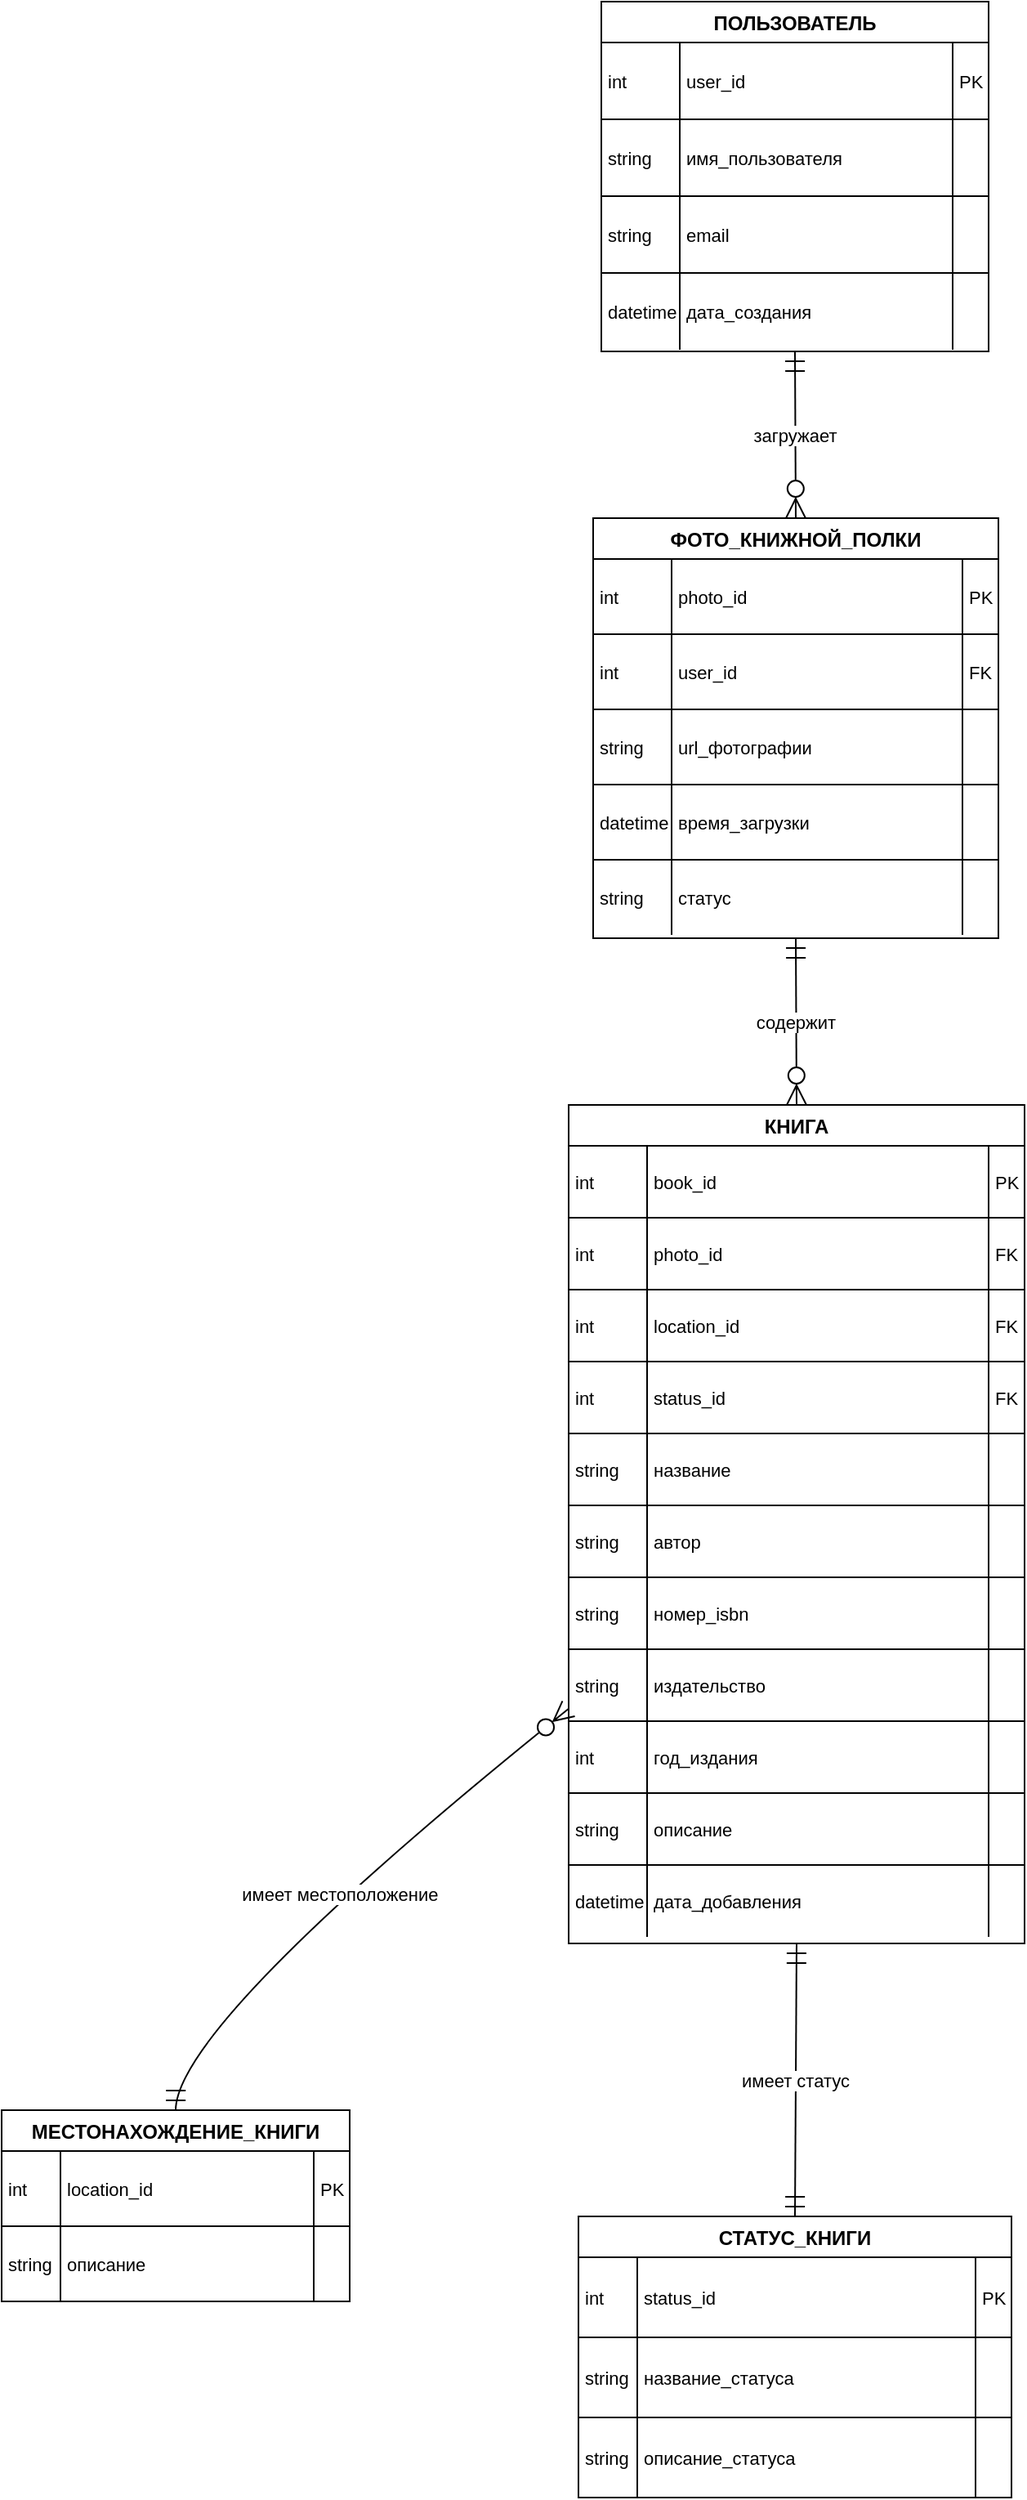 <mxfile version="28.2.5">
  <diagram name="Страница — 1" id="7OqYVxwZs7NzSu7urRc7">
    <mxGraphModel dx="1042" dy="677" grid="1" gridSize="10" guides="1" tooltips="1" connect="1" arrows="1" fold="1" page="1" pageScale="1" pageWidth="827" pageHeight="1169" math="0" shadow="0">
      <root>
        <mxCell id="0" />
        <mxCell id="1" parent="0" />
        <mxCell id="eza31UwftHSti-V7xlUh-1" value="ПОЛЬЗОВАТЕЛЬ" style="shape=table;startSize=25;container=1;collapsible=0;childLayout=tableLayout;fixedRows=1;rowLines=1;fontStyle=1;align=center;resizeLast=1;" parent="1" vertex="1">
          <mxGeometry x="387" y="20" width="237" height="214" as="geometry" />
        </mxCell>
        <mxCell id="eza31UwftHSti-V7xlUh-2" style="shape=tableRow;horizontal=0;startSize=0;swimlaneHead=0;swimlaneBody=0;fillColor=none;collapsible=0;dropTarget=0;points=[[0,0.5],[1,0.5]];portConstraint=eastwest;top=0;left=0;right=0;bottom=0;" parent="eza31UwftHSti-V7xlUh-1" vertex="1">
          <mxGeometry y="25" width="237" height="47" as="geometry" />
        </mxCell>
        <mxCell id="eza31UwftHSti-V7xlUh-3" value="int" style="shape=partialRectangle;connectable=0;fillColor=none;top=0;left=0;bottom=0;right=0;align=left;spacingLeft=2;overflow=hidden;fontSize=11;" parent="eza31UwftHSti-V7xlUh-2" vertex="1">
          <mxGeometry width="48" height="47" as="geometry">
            <mxRectangle width="48" height="47" as="alternateBounds" />
          </mxGeometry>
        </mxCell>
        <mxCell id="eza31UwftHSti-V7xlUh-4" value="user_id" style="shape=partialRectangle;connectable=0;fillColor=none;top=0;left=0;bottom=0;right=0;align=left;spacingLeft=2;overflow=hidden;fontSize=11;" parent="eza31UwftHSti-V7xlUh-2" vertex="1">
          <mxGeometry x="48" width="167" height="47" as="geometry">
            <mxRectangle width="167" height="47" as="alternateBounds" />
          </mxGeometry>
        </mxCell>
        <mxCell id="eza31UwftHSti-V7xlUh-5" value="PK" style="shape=partialRectangle;connectable=0;fillColor=none;top=0;left=0;bottom=0;right=0;align=left;spacingLeft=2;overflow=hidden;fontSize=11;" parent="eza31UwftHSti-V7xlUh-2" vertex="1">
          <mxGeometry x="215" width="22" height="47" as="geometry">
            <mxRectangle width="22" height="47" as="alternateBounds" />
          </mxGeometry>
        </mxCell>
        <mxCell id="eza31UwftHSti-V7xlUh-6" style="shape=tableRow;horizontal=0;startSize=0;swimlaneHead=0;swimlaneBody=0;fillColor=none;collapsible=0;dropTarget=0;points=[[0,0.5],[1,0.5]];portConstraint=eastwest;top=0;left=0;right=0;bottom=0;" parent="eza31UwftHSti-V7xlUh-1" vertex="1">
          <mxGeometry y="72" width="237" height="47" as="geometry" />
        </mxCell>
        <mxCell id="eza31UwftHSti-V7xlUh-7" value="string" style="shape=partialRectangle;connectable=0;fillColor=none;top=0;left=0;bottom=0;right=0;align=left;spacingLeft=2;overflow=hidden;fontSize=11;" parent="eza31UwftHSti-V7xlUh-6" vertex="1">
          <mxGeometry width="48" height="47" as="geometry">
            <mxRectangle width="48" height="47" as="alternateBounds" />
          </mxGeometry>
        </mxCell>
        <mxCell id="eza31UwftHSti-V7xlUh-8" value="имя_пользователя" style="shape=partialRectangle;connectable=0;fillColor=none;top=0;left=0;bottom=0;right=0;align=left;spacingLeft=2;overflow=hidden;fontSize=11;" parent="eza31UwftHSti-V7xlUh-6" vertex="1">
          <mxGeometry x="48" width="167" height="47" as="geometry">
            <mxRectangle width="167" height="47" as="alternateBounds" />
          </mxGeometry>
        </mxCell>
        <mxCell id="eza31UwftHSti-V7xlUh-9" value="" style="shape=partialRectangle;connectable=0;fillColor=none;top=0;left=0;bottom=0;right=0;align=left;spacingLeft=2;overflow=hidden;fontSize=11;" parent="eza31UwftHSti-V7xlUh-6" vertex="1">
          <mxGeometry x="215" width="22" height="47" as="geometry">
            <mxRectangle width="22" height="47" as="alternateBounds" />
          </mxGeometry>
        </mxCell>
        <mxCell id="eza31UwftHSti-V7xlUh-10" style="shape=tableRow;horizontal=0;startSize=0;swimlaneHead=0;swimlaneBody=0;fillColor=none;collapsible=0;dropTarget=0;points=[[0,0.5],[1,0.5]];portConstraint=eastwest;top=0;left=0;right=0;bottom=0;" parent="eza31UwftHSti-V7xlUh-1" vertex="1">
          <mxGeometry y="119" width="237" height="47" as="geometry" />
        </mxCell>
        <mxCell id="eza31UwftHSti-V7xlUh-11" value="string" style="shape=partialRectangle;connectable=0;fillColor=none;top=0;left=0;bottom=0;right=0;align=left;spacingLeft=2;overflow=hidden;fontSize=11;" parent="eza31UwftHSti-V7xlUh-10" vertex="1">
          <mxGeometry width="48" height="47" as="geometry">
            <mxRectangle width="48" height="47" as="alternateBounds" />
          </mxGeometry>
        </mxCell>
        <mxCell id="eza31UwftHSti-V7xlUh-12" value="email" style="shape=partialRectangle;connectable=0;fillColor=none;top=0;left=0;bottom=0;right=0;align=left;spacingLeft=2;overflow=hidden;fontSize=11;" parent="eza31UwftHSti-V7xlUh-10" vertex="1">
          <mxGeometry x="48" width="167" height="47" as="geometry">
            <mxRectangle width="167" height="47" as="alternateBounds" />
          </mxGeometry>
        </mxCell>
        <mxCell id="eza31UwftHSti-V7xlUh-13" value="" style="shape=partialRectangle;connectable=0;fillColor=none;top=0;left=0;bottom=0;right=0;align=left;spacingLeft=2;overflow=hidden;fontSize=11;" parent="eza31UwftHSti-V7xlUh-10" vertex="1">
          <mxGeometry x="215" width="22" height="47" as="geometry">
            <mxRectangle width="22" height="47" as="alternateBounds" />
          </mxGeometry>
        </mxCell>
        <mxCell id="eza31UwftHSti-V7xlUh-14" style="shape=tableRow;horizontal=0;startSize=0;swimlaneHead=0;swimlaneBody=0;fillColor=none;collapsible=0;dropTarget=0;points=[[0,0.5],[1,0.5]];portConstraint=eastwest;top=0;left=0;right=0;bottom=0;" parent="eza31UwftHSti-V7xlUh-1" vertex="1">
          <mxGeometry y="166" width="237" height="47" as="geometry" />
        </mxCell>
        <mxCell id="eza31UwftHSti-V7xlUh-15" value="datetime" style="shape=partialRectangle;connectable=0;fillColor=none;top=0;left=0;bottom=0;right=0;align=left;spacingLeft=2;overflow=hidden;fontSize=11;" parent="eza31UwftHSti-V7xlUh-14" vertex="1">
          <mxGeometry width="48" height="47" as="geometry">
            <mxRectangle width="48" height="47" as="alternateBounds" />
          </mxGeometry>
        </mxCell>
        <mxCell id="eza31UwftHSti-V7xlUh-16" value="дата_создания" style="shape=partialRectangle;connectable=0;fillColor=none;top=0;left=0;bottom=0;right=0;align=left;spacingLeft=2;overflow=hidden;fontSize=11;" parent="eza31UwftHSti-V7xlUh-14" vertex="1">
          <mxGeometry x="48" width="167" height="47" as="geometry">
            <mxRectangle width="167" height="47" as="alternateBounds" />
          </mxGeometry>
        </mxCell>
        <mxCell id="eza31UwftHSti-V7xlUh-17" value="" style="shape=partialRectangle;connectable=0;fillColor=none;top=0;left=0;bottom=0;right=0;align=left;spacingLeft=2;overflow=hidden;fontSize=11;" parent="eza31UwftHSti-V7xlUh-14" vertex="1">
          <mxGeometry x="215" width="22" height="47" as="geometry">
            <mxRectangle width="22" height="47" as="alternateBounds" />
          </mxGeometry>
        </mxCell>
        <mxCell id="eza31UwftHSti-V7xlUh-18" value="ФОТО_КНИЖНОЙ_ПОЛКИ" style="shape=table;startSize=25;container=1;collapsible=0;childLayout=tableLayout;fixedRows=1;rowLines=1;fontStyle=1;align=center;resizeLast=1;" parent="1" vertex="1">
          <mxGeometry x="382" y="336" width="248" height="257" as="geometry" />
        </mxCell>
        <mxCell id="eza31UwftHSti-V7xlUh-19" style="shape=tableRow;horizontal=0;startSize=0;swimlaneHead=0;swimlaneBody=0;fillColor=none;collapsible=0;dropTarget=0;points=[[0,0.5],[1,0.5]];portConstraint=eastwest;top=0;left=0;right=0;bottom=0;" parent="eza31UwftHSti-V7xlUh-18" vertex="1">
          <mxGeometry y="25" width="248" height="46" as="geometry" />
        </mxCell>
        <mxCell id="eza31UwftHSti-V7xlUh-20" value="int" style="shape=partialRectangle;connectable=0;fillColor=none;top=0;left=0;bottom=0;right=0;align=left;spacingLeft=2;overflow=hidden;fontSize=11;" parent="eza31UwftHSti-V7xlUh-19" vertex="1">
          <mxGeometry width="48" height="46" as="geometry">
            <mxRectangle width="48" height="46" as="alternateBounds" />
          </mxGeometry>
        </mxCell>
        <mxCell id="eza31UwftHSti-V7xlUh-21" value="photo_id" style="shape=partialRectangle;connectable=0;fillColor=none;top=0;left=0;bottom=0;right=0;align=left;spacingLeft=2;overflow=hidden;fontSize=11;" parent="eza31UwftHSti-V7xlUh-19" vertex="1">
          <mxGeometry x="48" width="178" height="46" as="geometry">
            <mxRectangle width="178" height="46" as="alternateBounds" />
          </mxGeometry>
        </mxCell>
        <mxCell id="eza31UwftHSti-V7xlUh-22" value="PK" style="shape=partialRectangle;connectable=0;fillColor=none;top=0;left=0;bottom=0;right=0;align=left;spacingLeft=2;overflow=hidden;fontSize=11;" parent="eza31UwftHSti-V7xlUh-19" vertex="1">
          <mxGeometry x="226" width="22" height="46" as="geometry">
            <mxRectangle width="22" height="46" as="alternateBounds" />
          </mxGeometry>
        </mxCell>
        <mxCell id="eza31UwftHSti-V7xlUh-23" style="shape=tableRow;horizontal=0;startSize=0;swimlaneHead=0;swimlaneBody=0;fillColor=none;collapsible=0;dropTarget=0;points=[[0,0.5],[1,0.5]];portConstraint=eastwest;top=0;left=0;right=0;bottom=0;" parent="eza31UwftHSti-V7xlUh-18" vertex="1">
          <mxGeometry y="71" width="248" height="46" as="geometry" />
        </mxCell>
        <mxCell id="eza31UwftHSti-V7xlUh-24" value="int" style="shape=partialRectangle;connectable=0;fillColor=none;top=0;left=0;bottom=0;right=0;align=left;spacingLeft=2;overflow=hidden;fontSize=11;" parent="eza31UwftHSti-V7xlUh-23" vertex="1">
          <mxGeometry width="48" height="46" as="geometry">
            <mxRectangle width="48" height="46" as="alternateBounds" />
          </mxGeometry>
        </mxCell>
        <mxCell id="eza31UwftHSti-V7xlUh-25" value="user_id" style="shape=partialRectangle;connectable=0;fillColor=none;top=0;left=0;bottom=0;right=0;align=left;spacingLeft=2;overflow=hidden;fontSize=11;" parent="eza31UwftHSti-V7xlUh-23" vertex="1">
          <mxGeometry x="48" width="178" height="46" as="geometry">
            <mxRectangle width="178" height="46" as="alternateBounds" />
          </mxGeometry>
        </mxCell>
        <mxCell id="eza31UwftHSti-V7xlUh-26" value="FK" style="shape=partialRectangle;connectable=0;fillColor=none;top=0;left=0;bottom=0;right=0;align=left;spacingLeft=2;overflow=hidden;fontSize=11;" parent="eza31UwftHSti-V7xlUh-23" vertex="1">
          <mxGeometry x="226" width="22" height="46" as="geometry">
            <mxRectangle width="22" height="46" as="alternateBounds" />
          </mxGeometry>
        </mxCell>
        <mxCell id="eza31UwftHSti-V7xlUh-27" style="shape=tableRow;horizontal=0;startSize=0;swimlaneHead=0;swimlaneBody=0;fillColor=none;collapsible=0;dropTarget=0;points=[[0,0.5],[1,0.5]];portConstraint=eastwest;top=0;left=0;right=0;bottom=0;" parent="eza31UwftHSti-V7xlUh-18" vertex="1">
          <mxGeometry y="117" width="248" height="46" as="geometry" />
        </mxCell>
        <mxCell id="eza31UwftHSti-V7xlUh-28" value="string" style="shape=partialRectangle;connectable=0;fillColor=none;top=0;left=0;bottom=0;right=0;align=left;spacingLeft=2;overflow=hidden;fontSize=11;" parent="eza31UwftHSti-V7xlUh-27" vertex="1">
          <mxGeometry width="48" height="46" as="geometry">
            <mxRectangle width="48" height="46" as="alternateBounds" />
          </mxGeometry>
        </mxCell>
        <mxCell id="eza31UwftHSti-V7xlUh-29" value="url_фотографии" style="shape=partialRectangle;connectable=0;fillColor=none;top=0;left=0;bottom=0;right=0;align=left;spacingLeft=2;overflow=hidden;fontSize=11;" parent="eza31UwftHSti-V7xlUh-27" vertex="1">
          <mxGeometry x="48" width="178" height="46" as="geometry">
            <mxRectangle width="178" height="46" as="alternateBounds" />
          </mxGeometry>
        </mxCell>
        <mxCell id="eza31UwftHSti-V7xlUh-30" value="" style="shape=partialRectangle;connectable=0;fillColor=none;top=0;left=0;bottom=0;right=0;align=left;spacingLeft=2;overflow=hidden;fontSize=11;" parent="eza31UwftHSti-V7xlUh-27" vertex="1">
          <mxGeometry x="226" width="22" height="46" as="geometry">
            <mxRectangle width="22" height="46" as="alternateBounds" />
          </mxGeometry>
        </mxCell>
        <mxCell id="eza31UwftHSti-V7xlUh-31" style="shape=tableRow;horizontal=0;startSize=0;swimlaneHead=0;swimlaneBody=0;fillColor=none;collapsible=0;dropTarget=0;points=[[0,0.5],[1,0.5]];portConstraint=eastwest;top=0;left=0;right=0;bottom=0;" parent="eza31UwftHSti-V7xlUh-18" vertex="1">
          <mxGeometry y="163" width="248" height="46" as="geometry" />
        </mxCell>
        <mxCell id="eza31UwftHSti-V7xlUh-32" value="datetime" style="shape=partialRectangle;connectable=0;fillColor=none;top=0;left=0;bottom=0;right=0;align=left;spacingLeft=2;overflow=hidden;fontSize=11;" parent="eza31UwftHSti-V7xlUh-31" vertex="1">
          <mxGeometry width="48" height="46" as="geometry">
            <mxRectangle width="48" height="46" as="alternateBounds" />
          </mxGeometry>
        </mxCell>
        <mxCell id="eza31UwftHSti-V7xlUh-33" value="время_загрузки" style="shape=partialRectangle;connectable=0;fillColor=none;top=0;left=0;bottom=0;right=0;align=left;spacingLeft=2;overflow=hidden;fontSize=11;" parent="eza31UwftHSti-V7xlUh-31" vertex="1">
          <mxGeometry x="48" width="178" height="46" as="geometry">
            <mxRectangle width="178" height="46" as="alternateBounds" />
          </mxGeometry>
        </mxCell>
        <mxCell id="eza31UwftHSti-V7xlUh-34" value="" style="shape=partialRectangle;connectable=0;fillColor=none;top=0;left=0;bottom=0;right=0;align=left;spacingLeft=2;overflow=hidden;fontSize=11;" parent="eza31UwftHSti-V7xlUh-31" vertex="1">
          <mxGeometry x="226" width="22" height="46" as="geometry">
            <mxRectangle width="22" height="46" as="alternateBounds" />
          </mxGeometry>
        </mxCell>
        <mxCell id="eza31UwftHSti-V7xlUh-35" style="shape=tableRow;horizontal=0;startSize=0;swimlaneHead=0;swimlaneBody=0;fillColor=none;collapsible=0;dropTarget=0;points=[[0,0.5],[1,0.5]];portConstraint=eastwest;top=0;left=0;right=0;bottom=0;" parent="eza31UwftHSti-V7xlUh-18" vertex="1">
          <mxGeometry y="209" width="248" height="46" as="geometry" />
        </mxCell>
        <mxCell id="eza31UwftHSti-V7xlUh-36" value="string" style="shape=partialRectangle;connectable=0;fillColor=none;top=0;left=0;bottom=0;right=0;align=left;spacingLeft=2;overflow=hidden;fontSize=11;" parent="eza31UwftHSti-V7xlUh-35" vertex="1">
          <mxGeometry width="48" height="46" as="geometry">
            <mxRectangle width="48" height="46" as="alternateBounds" />
          </mxGeometry>
        </mxCell>
        <mxCell id="eza31UwftHSti-V7xlUh-37" value="статус" style="shape=partialRectangle;connectable=0;fillColor=none;top=0;left=0;bottom=0;right=0;align=left;spacingLeft=2;overflow=hidden;fontSize=11;" parent="eza31UwftHSti-V7xlUh-35" vertex="1">
          <mxGeometry x="48" width="178" height="46" as="geometry">
            <mxRectangle width="178" height="46" as="alternateBounds" />
          </mxGeometry>
        </mxCell>
        <mxCell id="eza31UwftHSti-V7xlUh-38" value="" style="shape=partialRectangle;connectable=0;fillColor=none;top=0;left=0;bottom=0;right=0;align=left;spacingLeft=2;overflow=hidden;fontSize=11;" parent="eza31UwftHSti-V7xlUh-35" vertex="1">
          <mxGeometry x="226" width="22" height="46" as="geometry">
            <mxRectangle width="22" height="46" as="alternateBounds" />
          </mxGeometry>
        </mxCell>
        <mxCell id="eza31UwftHSti-V7xlUh-39" value="КНИГА" style="shape=table;startSize=25;container=1;collapsible=0;childLayout=tableLayout;fixedRows=1;rowLines=1;fontStyle=1;align=center;resizeLast=1;" parent="1" vertex="1">
          <mxGeometry x="367" y="695" width="279" height="513" as="geometry" />
        </mxCell>
        <mxCell id="eza31UwftHSti-V7xlUh-40" style="shape=tableRow;horizontal=0;startSize=0;swimlaneHead=0;swimlaneBody=0;fillColor=none;collapsible=0;dropTarget=0;points=[[0,0.5],[1,0.5]];portConstraint=eastwest;top=0;left=0;right=0;bottom=0;" parent="eza31UwftHSti-V7xlUh-39" vertex="1">
          <mxGeometry y="25" width="279" height="44" as="geometry" />
        </mxCell>
        <mxCell id="eza31UwftHSti-V7xlUh-41" value="int" style="shape=partialRectangle;connectable=0;fillColor=none;top=0;left=0;bottom=0;right=0;align=left;spacingLeft=2;overflow=hidden;fontSize=11;" parent="eza31UwftHSti-V7xlUh-40" vertex="1">
          <mxGeometry width="48" height="44" as="geometry">
            <mxRectangle width="48" height="44" as="alternateBounds" />
          </mxGeometry>
        </mxCell>
        <mxCell id="eza31UwftHSti-V7xlUh-42" value="book_id" style="shape=partialRectangle;connectable=0;fillColor=none;top=0;left=0;bottom=0;right=0;align=left;spacingLeft=2;overflow=hidden;fontSize=11;" parent="eza31UwftHSti-V7xlUh-40" vertex="1">
          <mxGeometry x="48" width="209" height="44" as="geometry">
            <mxRectangle width="209" height="44" as="alternateBounds" />
          </mxGeometry>
        </mxCell>
        <mxCell id="eza31UwftHSti-V7xlUh-43" value="PK" style="shape=partialRectangle;connectable=0;fillColor=none;top=0;left=0;bottom=0;right=0;align=left;spacingLeft=2;overflow=hidden;fontSize=11;" parent="eza31UwftHSti-V7xlUh-40" vertex="1">
          <mxGeometry x="257" width="22" height="44" as="geometry">
            <mxRectangle width="22" height="44" as="alternateBounds" />
          </mxGeometry>
        </mxCell>
        <mxCell id="eza31UwftHSti-V7xlUh-44" style="shape=tableRow;horizontal=0;startSize=0;swimlaneHead=0;swimlaneBody=0;fillColor=none;collapsible=0;dropTarget=0;points=[[0,0.5],[1,0.5]];portConstraint=eastwest;top=0;left=0;right=0;bottom=0;" parent="eza31UwftHSti-V7xlUh-39" vertex="1">
          <mxGeometry y="69" width="279" height="44" as="geometry" />
        </mxCell>
        <mxCell id="eza31UwftHSti-V7xlUh-45" value="int" style="shape=partialRectangle;connectable=0;fillColor=none;top=0;left=0;bottom=0;right=0;align=left;spacingLeft=2;overflow=hidden;fontSize=11;" parent="eza31UwftHSti-V7xlUh-44" vertex="1">
          <mxGeometry width="48" height="44" as="geometry">
            <mxRectangle width="48" height="44" as="alternateBounds" />
          </mxGeometry>
        </mxCell>
        <mxCell id="eza31UwftHSti-V7xlUh-46" value="photo_id" style="shape=partialRectangle;connectable=0;fillColor=none;top=0;left=0;bottom=0;right=0;align=left;spacingLeft=2;overflow=hidden;fontSize=11;" parent="eza31UwftHSti-V7xlUh-44" vertex="1">
          <mxGeometry x="48" width="209" height="44" as="geometry">
            <mxRectangle width="209" height="44" as="alternateBounds" />
          </mxGeometry>
        </mxCell>
        <mxCell id="eza31UwftHSti-V7xlUh-47" value="FK" style="shape=partialRectangle;connectable=0;fillColor=none;top=0;left=0;bottom=0;right=0;align=left;spacingLeft=2;overflow=hidden;fontSize=11;" parent="eza31UwftHSti-V7xlUh-44" vertex="1">
          <mxGeometry x="257" width="22" height="44" as="geometry">
            <mxRectangle width="22" height="44" as="alternateBounds" />
          </mxGeometry>
        </mxCell>
        <mxCell id="eza31UwftHSti-V7xlUh-48" style="shape=tableRow;horizontal=0;startSize=0;swimlaneHead=0;swimlaneBody=0;fillColor=none;collapsible=0;dropTarget=0;points=[[0,0.5],[1,0.5]];portConstraint=eastwest;top=0;left=0;right=0;bottom=0;" parent="eza31UwftHSti-V7xlUh-39" vertex="1">
          <mxGeometry y="113" width="279" height="44" as="geometry" />
        </mxCell>
        <mxCell id="eza31UwftHSti-V7xlUh-49" value="int" style="shape=partialRectangle;connectable=0;fillColor=none;top=0;left=0;bottom=0;right=0;align=left;spacingLeft=2;overflow=hidden;fontSize=11;" parent="eza31UwftHSti-V7xlUh-48" vertex="1">
          <mxGeometry width="48" height="44" as="geometry">
            <mxRectangle width="48" height="44" as="alternateBounds" />
          </mxGeometry>
        </mxCell>
        <mxCell id="eza31UwftHSti-V7xlUh-50" value="location_id" style="shape=partialRectangle;connectable=0;fillColor=none;top=0;left=0;bottom=0;right=0;align=left;spacingLeft=2;overflow=hidden;fontSize=11;" parent="eza31UwftHSti-V7xlUh-48" vertex="1">
          <mxGeometry x="48" width="209" height="44" as="geometry">
            <mxRectangle width="209" height="44" as="alternateBounds" />
          </mxGeometry>
        </mxCell>
        <mxCell id="eza31UwftHSti-V7xlUh-51" value="FK" style="shape=partialRectangle;connectable=0;fillColor=none;top=0;left=0;bottom=0;right=0;align=left;spacingLeft=2;overflow=hidden;fontSize=11;" parent="eza31UwftHSti-V7xlUh-48" vertex="1">
          <mxGeometry x="257" width="22" height="44" as="geometry">
            <mxRectangle width="22" height="44" as="alternateBounds" />
          </mxGeometry>
        </mxCell>
        <mxCell id="eza31UwftHSti-V7xlUh-52" style="shape=tableRow;horizontal=0;startSize=0;swimlaneHead=0;swimlaneBody=0;fillColor=none;collapsible=0;dropTarget=0;points=[[0,0.5],[1,0.5]];portConstraint=eastwest;top=0;left=0;right=0;bottom=0;" parent="eza31UwftHSti-V7xlUh-39" vertex="1">
          <mxGeometry y="157" width="279" height="44" as="geometry" />
        </mxCell>
        <mxCell id="eza31UwftHSti-V7xlUh-53" value="int" style="shape=partialRectangle;connectable=0;fillColor=none;top=0;left=0;bottom=0;right=0;align=left;spacingLeft=2;overflow=hidden;fontSize=11;" parent="eza31UwftHSti-V7xlUh-52" vertex="1">
          <mxGeometry width="48" height="44" as="geometry">
            <mxRectangle width="48" height="44" as="alternateBounds" />
          </mxGeometry>
        </mxCell>
        <mxCell id="eza31UwftHSti-V7xlUh-54" value="status_id" style="shape=partialRectangle;connectable=0;fillColor=none;top=0;left=0;bottom=0;right=0;align=left;spacingLeft=2;overflow=hidden;fontSize=11;" parent="eza31UwftHSti-V7xlUh-52" vertex="1">
          <mxGeometry x="48" width="209" height="44" as="geometry">
            <mxRectangle width="209" height="44" as="alternateBounds" />
          </mxGeometry>
        </mxCell>
        <mxCell id="eza31UwftHSti-V7xlUh-55" value="FK" style="shape=partialRectangle;connectable=0;fillColor=none;top=0;left=0;bottom=0;right=0;align=left;spacingLeft=2;overflow=hidden;fontSize=11;" parent="eza31UwftHSti-V7xlUh-52" vertex="1">
          <mxGeometry x="257" width="22" height="44" as="geometry">
            <mxRectangle width="22" height="44" as="alternateBounds" />
          </mxGeometry>
        </mxCell>
        <mxCell id="eza31UwftHSti-V7xlUh-56" style="shape=tableRow;horizontal=0;startSize=0;swimlaneHead=0;swimlaneBody=0;fillColor=none;collapsible=0;dropTarget=0;points=[[0,0.5],[1,0.5]];portConstraint=eastwest;top=0;left=0;right=0;bottom=0;" parent="eza31UwftHSti-V7xlUh-39" vertex="1">
          <mxGeometry y="201" width="279" height="44" as="geometry" />
        </mxCell>
        <mxCell id="eza31UwftHSti-V7xlUh-57" value="string" style="shape=partialRectangle;connectable=0;fillColor=none;top=0;left=0;bottom=0;right=0;align=left;spacingLeft=2;overflow=hidden;fontSize=11;" parent="eza31UwftHSti-V7xlUh-56" vertex="1">
          <mxGeometry width="48" height="44" as="geometry">
            <mxRectangle width="48" height="44" as="alternateBounds" />
          </mxGeometry>
        </mxCell>
        <mxCell id="eza31UwftHSti-V7xlUh-58" value="название" style="shape=partialRectangle;connectable=0;fillColor=none;top=0;left=0;bottom=0;right=0;align=left;spacingLeft=2;overflow=hidden;fontSize=11;" parent="eza31UwftHSti-V7xlUh-56" vertex="1">
          <mxGeometry x="48" width="209" height="44" as="geometry">
            <mxRectangle width="209" height="44" as="alternateBounds" />
          </mxGeometry>
        </mxCell>
        <mxCell id="eza31UwftHSti-V7xlUh-59" value="" style="shape=partialRectangle;connectable=0;fillColor=none;top=0;left=0;bottom=0;right=0;align=left;spacingLeft=2;overflow=hidden;fontSize=11;" parent="eza31UwftHSti-V7xlUh-56" vertex="1">
          <mxGeometry x="257" width="22" height="44" as="geometry">
            <mxRectangle width="22" height="44" as="alternateBounds" />
          </mxGeometry>
        </mxCell>
        <mxCell id="eza31UwftHSti-V7xlUh-60" style="shape=tableRow;horizontal=0;startSize=0;swimlaneHead=0;swimlaneBody=0;fillColor=none;collapsible=0;dropTarget=0;points=[[0,0.5],[1,0.5]];portConstraint=eastwest;top=0;left=0;right=0;bottom=0;" parent="eza31UwftHSti-V7xlUh-39" vertex="1">
          <mxGeometry y="245" width="279" height="44" as="geometry" />
        </mxCell>
        <mxCell id="eza31UwftHSti-V7xlUh-61" value="string" style="shape=partialRectangle;connectable=0;fillColor=none;top=0;left=0;bottom=0;right=0;align=left;spacingLeft=2;overflow=hidden;fontSize=11;" parent="eza31UwftHSti-V7xlUh-60" vertex="1">
          <mxGeometry width="48" height="44" as="geometry">
            <mxRectangle width="48" height="44" as="alternateBounds" />
          </mxGeometry>
        </mxCell>
        <mxCell id="eza31UwftHSti-V7xlUh-62" value="автор" style="shape=partialRectangle;connectable=0;fillColor=none;top=0;left=0;bottom=0;right=0;align=left;spacingLeft=2;overflow=hidden;fontSize=11;" parent="eza31UwftHSti-V7xlUh-60" vertex="1">
          <mxGeometry x="48" width="209" height="44" as="geometry">
            <mxRectangle width="209" height="44" as="alternateBounds" />
          </mxGeometry>
        </mxCell>
        <mxCell id="eza31UwftHSti-V7xlUh-63" value="" style="shape=partialRectangle;connectable=0;fillColor=none;top=0;left=0;bottom=0;right=0;align=left;spacingLeft=2;overflow=hidden;fontSize=11;" parent="eza31UwftHSti-V7xlUh-60" vertex="1">
          <mxGeometry x="257" width="22" height="44" as="geometry">
            <mxRectangle width="22" height="44" as="alternateBounds" />
          </mxGeometry>
        </mxCell>
        <mxCell id="eza31UwftHSti-V7xlUh-64" style="shape=tableRow;horizontal=0;startSize=0;swimlaneHead=0;swimlaneBody=0;fillColor=none;collapsible=0;dropTarget=0;points=[[0,0.5],[1,0.5]];portConstraint=eastwest;top=0;left=0;right=0;bottom=0;" parent="eza31UwftHSti-V7xlUh-39" vertex="1">
          <mxGeometry y="289" width="279" height="44" as="geometry" />
        </mxCell>
        <mxCell id="eza31UwftHSti-V7xlUh-65" value="string" style="shape=partialRectangle;connectable=0;fillColor=none;top=0;left=0;bottom=0;right=0;align=left;spacingLeft=2;overflow=hidden;fontSize=11;" parent="eza31UwftHSti-V7xlUh-64" vertex="1">
          <mxGeometry width="48" height="44" as="geometry">
            <mxRectangle width="48" height="44" as="alternateBounds" />
          </mxGeometry>
        </mxCell>
        <mxCell id="eza31UwftHSti-V7xlUh-66" value="номер_isbn" style="shape=partialRectangle;connectable=0;fillColor=none;top=0;left=0;bottom=0;right=0;align=left;spacingLeft=2;overflow=hidden;fontSize=11;" parent="eza31UwftHSti-V7xlUh-64" vertex="1">
          <mxGeometry x="48" width="209" height="44" as="geometry">
            <mxRectangle width="209" height="44" as="alternateBounds" />
          </mxGeometry>
        </mxCell>
        <mxCell id="eza31UwftHSti-V7xlUh-67" value="" style="shape=partialRectangle;connectable=0;fillColor=none;top=0;left=0;bottom=0;right=0;align=left;spacingLeft=2;overflow=hidden;fontSize=11;" parent="eza31UwftHSti-V7xlUh-64" vertex="1">
          <mxGeometry x="257" width="22" height="44" as="geometry">
            <mxRectangle width="22" height="44" as="alternateBounds" />
          </mxGeometry>
        </mxCell>
        <mxCell id="eza31UwftHSti-V7xlUh-68" style="shape=tableRow;horizontal=0;startSize=0;swimlaneHead=0;swimlaneBody=0;fillColor=none;collapsible=0;dropTarget=0;points=[[0,0.5],[1,0.5]];portConstraint=eastwest;top=0;left=0;right=0;bottom=0;" parent="eza31UwftHSti-V7xlUh-39" vertex="1">
          <mxGeometry y="333" width="279" height="44" as="geometry" />
        </mxCell>
        <mxCell id="eza31UwftHSti-V7xlUh-69" value="string" style="shape=partialRectangle;connectable=0;fillColor=none;top=0;left=0;bottom=0;right=0;align=left;spacingLeft=2;overflow=hidden;fontSize=11;" parent="eza31UwftHSti-V7xlUh-68" vertex="1">
          <mxGeometry width="48" height="44" as="geometry">
            <mxRectangle width="48" height="44" as="alternateBounds" />
          </mxGeometry>
        </mxCell>
        <mxCell id="eza31UwftHSti-V7xlUh-70" value="издательство" style="shape=partialRectangle;connectable=0;fillColor=none;top=0;left=0;bottom=0;right=0;align=left;spacingLeft=2;overflow=hidden;fontSize=11;" parent="eza31UwftHSti-V7xlUh-68" vertex="1">
          <mxGeometry x="48" width="209" height="44" as="geometry">
            <mxRectangle width="209" height="44" as="alternateBounds" />
          </mxGeometry>
        </mxCell>
        <mxCell id="eza31UwftHSti-V7xlUh-71" value="" style="shape=partialRectangle;connectable=0;fillColor=none;top=0;left=0;bottom=0;right=0;align=left;spacingLeft=2;overflow=hidden;fontSize=11;" parent="eza31UwftHSti-V7xlUh-68" vertex="1">
          <mxGeometry x="257" width="22" height="44" as="geometry">
            <mxRectangle width="22" height="44" as="alternateBounds" />
          </mxGeometry>
        </mxCell>
        <mxCell id="eza31UwftHSti-V7xlUh-72" style="shape=tableRow;horizontal=0;startSize=0;swimlaneHead=0;swimlaneBody=0;fillColor=none;collapsible=0;dropTarget=0;points=[[0,0.5],[1,0.5]];portConstraint=eastwest;top=0;left=0;right=0;bottom=0;" parent="eza31UwftHSti-V7xlUh-39" vertex="1">
          <mxGeometry y="377" width="279" height="44" as="geometry" />
        </mxCell>
        <mxCell id="eza31UwftHSti-V7xlUh-73" value="int" style="shape=partialRectangle;connectable=0;fillColor=none;top=0;left=0;bottom=0;right=0;align=left;spacingLeft=2;overflow=hidden;fontSize=11;" parent="eza31UwftHSti-V7xlUh-72" vertex="1">
          <mxGeometry width="48" height="44" as="geometry">
            <mxRectangle width="48" height="44" as="alternateBounds" />
          </mxGeometry>
        </mxCell>
        <mxCell id="eza31UwftHSti-V7xlUh-74" value="год_издания" style="shape=partialRectangle;connectable=0;fillColor=none;top=0;left=0;bottom=0;right=0;align=left;spacingLeft=2;overflow=hidden;fontSize=11;" parent="eza31UwftHSti-V7xlUh-72" vertex="1">
          <mxGeometry x="48" width="209" height="44" as="geometry">
            <mxRectangle width="209" height="44" as="alternateBounds" />
          </mxGeometry>
        </mxCell>
        <mxCell id="eza31UwftHSti-V7xlUh-75" value="" style="shape=partialRectangle;connectable=0;fillColor=none;top=0;left=0;bottom=0;right=0;align=left;spacingLeft=2;overflow=hidden;fontSize=11;" parent="eza31UwftHSti-V7xlUh-72" vertex="1">
          <mxGeometry x="257" width="22" height="44" as="geometry">
            <mxRectangle width="22" height="44" as="alternateBounds" />
          </mxGeometry>
        </mxCell>
        <mxCell id="eza31UwftHSti-V7xlUh-76" style="shape=tableRow;horizontal=0;startSize=0;swimlaneHead=0;swimlaneBody=0;fillColor=none;collapsible=0;dropTarget=0;points=[[0,0.5],[1,0.5]];portConstraint=eastwest;top=0;left=0;right=0;bottom=0;" parent="eza31UwftHSti-V7xlUh-39" vertex="1">
          <mxGeometry y="421" width="279" height="44" as="geometry" />
        </mxCell>
        <mxCell id="eza31UwftHSti-V7xlUh-77" value="string" style="shape=partialRectangle;connectable=0;fillColor=none;top=0;left=0;bottom=0;right=0;align=left;spacingLeft=2;overflow=hidden;fontSize=11;" parent="eza31UwftHSti-V7xlUh-76" vertex="1">
          <mxGeometry width="48" height="44" as="geometry">
            <mxRectangle width="48" height="44" as="alternateBounds" />
          </mxGeometry>
        </mxCell>
        <mxCell id="eza31UwftHSti-V7xlUh-78" value="описание" style="shape=partialRectangle;connectable=0;fillColor=none;top=0;left=0;bottom=0;right=0;align=left;spacingLeft=2;overflow=hidden;fontSize=11;" parent="eza31UwftHSti-V7xlUh-76" vertex="1">
          <mxGeometry x="48" width="209" height="44" as="geometry">
            <mxRectangle width="209" height="44" as="alternateBounds" />
          </mxGeometry>
        </mxCell>
        <mxCell id="eza31UwftHSti-V7xlUh-79" value="" style="shape=partialRectangle;connectable=0;fillColor=none;top=0;left=0;bottom=0;right=0;align=left;spacingLeft=2;overflow=hidden;fontSize=11;" parent="eza31UwftHSti-V7xlUh-76" vertex="1">
          <mxGeometry x="257" width="22" height="44" as="geometry">
            <mxRectangle width="22" height="44" as="alternateBounds" />
          </mxGeometry>
        </mxCell>
        <mxCell id="eza31UwftHSti-V7xlUh-80" style="shape=tableRow;horizontal=0;startSize=0;swimlaneHead=0;swimlaneBody=0;fillColor=none;collapsible=0;dropTarget=0;points=[[0,0.5],[1,0.5]];portConstraint=eastwest;top=0;left=0;right=0;bottom=0;" parent="eza31UwftHSti-V7xlUh-39" vertex="1">
          <mxGeometry y="465" width="279" height="44" as="geometry" />
        </mxCell>
        <mxCell id="eza31UwftHSti-V7xlUh-81" value="datetime" style="shape=partialRectangle;connectable=0;fillColor=none;top=0;left=0;bottom=0;right=0;align=left;spacingLeft=2;overflow=hidden;fontSize=11;" parent="eza31UwftHSti-V7xlUh-80" vertex="1">
          <mxGeometry width="48" height="44" as="geometry">
            <mxRectangle width="48" height="44" as="alternateBounds" />
          </mxGeometry>
        </mxCell>
        <mxCell id="eza31UwftHSti-V7xlUh-82" value="дата_добавления" style="shape=partialRectangle;connectable=0;fillColor=none;top=0;left=0;bottom=0;right=0;align=left;spacingLeft=2;overflow=hidden;fontSize=11;" parent="eza31UwftHSti-V7xlUh-80" vertex="1">
          <mxGeometry x="48" width="209" height="44" as="geometry">
            <mxRectangle width="209" height="44" as="alternateBounds" />
          </mxGeometry>
        </mxCell>
        <mxCell id="eza31UwftHSti-V7xlUh-83" value="" style="shape=partialRectangle;connectable=0;fillColor=none;top=0;left=0;bottom=0;right=0;align=left;spacingLeft=2;overflow=hidden;fontSize=11;" parent="eza31UwftHSti-V7xlUh-80" vertex="1">
          <mxGeometry x="257" width="22" height="44" as="geometry">
            <mxRectangle width="22" height="44" as="alternateBounds" />
          </mxGeometry>
        </mxCell>
        <mxCell id="eza31UwftHSti-V7xlUh-84" value="МЕСТОНАХОЖДЕНИЕ_КНИГИ" style="shape=table;startSize=25;container=1;collapsible=0;childLayout=tableLayout;fixedRows=1;rowLines=1;fontStyle=1;align=center;resizeLast=1;" parent="1" vertex="1">
          <mxGeometry x="20" y="1310" width="213" height="117" as="geometry" />
        </mxCell>
        <mxCell id="eza31UwftHSti-V7xlUh-85" style="shape=tableRow;horizontal=0;startSize=0;swimlaneHead=0;swimlaneBody=0;fillColor=none;collapsible=0;dropTarget=0;points=[[0,0.5],[1,0.5]];portConstraint=eastwest;top=0;left=0;right=0;bottom=0;" parent="eza31UwftHSti-V7xlUh-84" vertex="1">
          <mxGeometry y="25" width="213" height="46" as="geometry" />
        </mxCell>
        <mxCell id="eza31UwftHSti-V7xlUh-86" value="int" style="shape=partialRectangle;connectable=0;fillColor=none;top=0;left=0;bottom=0;right=0;align=left;spacingLeft=2;overflow=hidden;fontSize=11;" parent="eza31UwftHSti-V7xlUh-85" vertex="1">
          <mxGeometry width="36" height="46" as="geometry">
            <mxRectangle width="36" height="46" as="alternateBounds" />
          </mxGeometry>
        </mxCell>
        <mxCell id="eza31UwftHSti-V7xlUh-87" value="location_id" style="shape=partialRectangle;connectable=0;fillColor=none;top=0;left=0;bottom=0;right=0;align=left;spacingLeft=2;overflow=hidden;fontSize=11;" parent="eza31UwftHSti-V7xlUh-85" vertex="1">
          <mxGeometry x="36" width="155" height="46" as="geometry">
            <mxRectangle width="155" height="46" as="alternateBounds" />
          </mxGeometry>
        </mxCell>
        <mxCell id="eza31UwftHSti-V7xlUh-88" value="PK" style="shape=partialRectangle;connectable=0;fillColor=none;top=0;left=0;bottom=0;right=0;align=left;spacingLeft=2;overflow=hidden;fontSize=11;" parent="eza31UwftHSti-V7xlUh-85" vertex="1">
          <mxGeometry x="191" width="22" height="46" as="geometry">
            <mxRectangle width="22" height="46" as="alternateBounds" />
          </mxGeometry>
        </mxCell>
        <mxCell id="eza31UwftHSti-V7xlUh-93" style="shape=tableRow;horizontal=0;startSize=0;swimlaneHead=0;swimlaneBody=0;fillColor=none;collapsible=0;dropTarget=0;points=[[0,0.5],[1,0.5]];portConstraint=eastwest;top=0;left=0;right=0;bottom=0;" parent="eza31UwftHSti-V7xlUh-84" vertex="1">
          <mxGeometry y="71" width="213" height="46" as="geometry" />
        </mxCell>
        <mxCell id="eza31UwftHSti-V7xlUh-94" value="string" style="shape=partialRectangle;connectable=0;fillColor=none;top=0;left=0;bottom=0;right=0;align=left;spacingLeft=2;overflow=hidden;fontSize=11;" parent="eza31UwftHSti-V7xlUh-93" vertex="1">
          <mxGeometry width="36" height="46" as="geometry">
            <mxRectangle width="36" height="46" as="alternateBounds" />
          </mxGeometry>
        </mxCell>
        <mxCell id="eza31UwftHSti-V7xlUh-95" value="описание" style="shape=partialRectangle;connectable=0;fillColor=none;top=0;left=0;bottom=0;right=0;align=left;spacingLeft=2;overflow=hidden;fontSize=11;" parent="eza31UwftHSti-V7xlUh-93" vertex="1">
          <mxGeometry x="36" width="155" height="46" as="geometry">
            <mxRectangle width="155" height="46" as="alternateBounds" />
          </mxGeometry>
        </mxCell>
        <mxCell id="eza31UwftHSti-V7xlUh-96" value="" style="shape=partialRectangle;connectable=0;fillColor=none;top=0;left=0;bottom=0;right=0;align=left;spacingLeft=2;overflow=hidden;fontSize=11;" parent="eza31UwftHSti-V7xlUh-93" vertex="1">
          <mxGeometry x="191" width="22" height="46" as="geometry">
            <mxRectangle width="22" height="46" as="alternateBounds" />
          </mxGeometry>
        </mxCell>
        <mxCell id="eza31UwftHSti-V7xlUh-109" value="СТАТУС_КНИГИ" style="shape=table;startSize=25;container=1;collapsible=0;childLayout=tableLayout;fixedRows=1;rowLines=1;fontStyle=1;align=center;resizeLast=1;" parent="1" vertex="1">
          <mxGeometry x="373" y="1375" width="265" height="172" as="geometry" />
        </mxCell>
        <mxCell id="eza31UwftHSti-V7xlUh-110" style="shape=tableRow;horizontal=0;startSize=0;swimlaneHead=0;swimlaneBody=0;fillColor=none;collapsible=0;dropTarget=0;points=[[0,0.5],[1,0.5]];portConstraint=eastwest;top=0;left=0;right=0;bottom=0;" parent="eza31UwftHSti-V7xlUh-109" vertex="1">
          <mxGeometry y="25" width="265" height="49" as="geometry" />
        </mxCell>
        <mxCell id="eza31UwftHSti-V7xlUh-111" value="int" style="shape=partialRectangle;connectable=0;fillColor=none;top=0;left=0;bottom=0;right=0;align=left;spacingLeft=2;overflow=hidden;fontSize=11;" parent="eza31UwftHSti-V7xlUh-110" vertex="1">
          <mxGeometry width="36" height="49" as="geometry">
            <mxRectangle width="36" height="49" as="alternateBounds" />
          </mxGeometry>
        </mxCell>
        <mxCell id="eza31UwftHSti-V7xlUh-112" value="status_id" style="shape=partialRectangle;connectable=0;fillColor=none;top=0;left=0;bottom=0;right=0;align=left;spacingLeft=2;overflow=hidden;fontSize=11;" parent="eza31UwftHSti-V7xlUh-110" vertex="1">
          <mxGeometry x="36" width="207" height="49" as="geometry">
            <mxRectangle width="207" height="49" as="alternateBounds" />
          </mxGeometry>
        </mxCell>
        <mxCell id="eza31UwftHSti-V7xlUh-113" value="PK" style="shape=partialRectangle;connectable=0;fillColor=none;top=0;left=0;bottom=0;right=0;align=left;spacingLeft=2;overflow=hidden;fontSize=11;" parent="eza31UwftHSti-V7xlUh-110" vertex="1">
          <mxGeometry x="243" width="22" height="49" as="geometry">
            <mxRectangle width="22" height="49" as="alternateBounds" />
          </mxGeometry>
        </mxCell>
        <mxCell id="eza31UwftHSti-V7xlUh-114" style="shape=tableRow;horizontal=0;startSize=0;swimlaneHead=0;swimlaneBody=0;fillColor=none;collapsible=0;dropTarget=0;points=[[0,0.5],[1,0.5]];portConstraint=eastwest;top=0;left=0;right=0;bottom=0;" parent="eza31UwftHSti-V7xlUh-109" vertex="1">
          <mxGeometry y="74" width="265" height="49" as="geometry" />
        </mxCell>
        <mxCell id="eza31UwftHSti-V7xlUh-115" value="string" style="shape=partialRectangle;connectable=0;fillColor=none;top=0;left=0;bottom=0;right=0;align=left;spacingLeft=2;overflow=hidden;fontSize=11;" parent="eza31UwftHSti-V7xlUh-114" vertex="1">
          <mxGeometry width="36" height="49" as="geometry">
            <mxRectangle width="36" height="49" as="alternateBounds" />
          </mxGeometry>
        </mxCell>
        <mxCell id="eza31UwftHSti-V7xlUh-116" value="название_статуса" style="shape=partialRectangle;connectable=0;fillColor=none;top=0;left=0;bottom=0;right=0;align=left;spacingLeft=2;overflow=hidden;fontSize=11;" parent="eza31UwftHSti-V7xlUh-114" vertex="1">
          <mxGeometry x="36" width="207" height="49" as="geometry">
            <mxRectangle width="207" height="49" as="alternateBounds" />
          </mxGeometry>
        </mxCell>
        <mxCell id="eza31UwftHSti-V7xlUh-117" value="" style="shape=partialRectangle;connectable=0;fillColor=none;top=0;left=0;bottom=0;right=0;align=left;spacingLeft=2;overflow=hidden;fontSize=11;" parent="eza31UwftHSti-V7xlUh-114" vertex="1">
          <mxGeometry x="243" width="22" height="49" as="geometry">
            <mxRectangle width="22" height="49" as="alternateBounds" />
          </mxGeometry>
        </mxCell>
        <mxCell id="eza31UwftHSti-V7xlUh-118" style="shape=tableRow;horizontal=0;startSize=0;swimlaneHead=0;swimlaneBody=0;fillColor=none;collapsible=0;dropTarget=0;points=[[0,0.5],[1,0.5]];portConstraint=eastwest;top=0;left=0;right=0;bottom=0;" parent="eza31UwftHSti-V7xlUh-109" vertex="1">
          <mxGeometry y="123" width="265" height="49" as="geometry" />
        </mxCell>
        <mxCell id="eza31UwftHSti-V7xlUh-119" value="string" style="shape=partialRectangle;connectable=0;fillColor=none;top=0;left=0;bottom=0;right=0;align=left;spacingLeft=2;overflow=hidden;fontSize=11;" parent="eza31UwftHSti-V7xlUh-118" vertex="1">
          <mxGeometry width="36" height="49" as="geometry">
            <mxRectangle width="36" height="49" as="alternateBounds" />
          </mxGeometry>
        </mxCell>
        <mxCell id="eza31UwftHSti-V7xlUh-120" value="описание_статуса" style="shape=partialRectangle;connectable=0;fillColor=none;top=0;left=0;bottom=0;right=0;align=left;spacingLeft=2;overflow=hidden;fontSize=11;" parent="eza31UwftHSti-V7xlUh-118" vertex="1">
          <mxGeometry x="36" width="207" height="49" as="geometry">
            <mxRectangle width="207" height="49" as="alternateBounds" />
          </mxGeometry>
        </mxCell>
        <mxCell id="eza31UwftHSti-V7xlUh-121" value="" style="shape=partialRectangle;connectable=0;fillColor=none;top=0;left=0;bottom=0;right=0;align=left;spacingLeft=2;overflow=hidden;fontSize=11;" parent="eza31UwftHSti-V7xlUh-118" vertex="1">
          <mxGeometry x="243" width="22" height="49" as="geometry">
            <mxRectangle width="22" height="49" as="alternateBounds" />
          </mxGeometry>
        </mxCell>
        <mxCell id="eza31UwftHSti-V7xlUh-139" value="загружает" style="curved=1;startArrow=ERmandOne;startSize=10;;endArrow=ERzeroToMany;endSize=10;;exitX=0.5;exitY=1;entryX=0.5;entryY=0;rounded=0;" parent="1" source="eza31UwftHSti-V7xlUh-1" target="eza31UwftHSti-V7xlUh-18" edge="1">
          <mxGeometry relative="1" as="geometry">
            <Array as="points" />
          </mxGeometry>
        </mxCell>
        <mxCell id="eza31UwftHSti-V7xlUh-140" value="содержит" style="curved=1;startArrow=ERmandOne;startSize=10;;endArrow=ERzeroToMany;endSize=10;;exitX=0.5;exitY=1;entryX=0.5;entryY=0;rounded=0;" parent="1" source="eza31UwftHSti-V7xlUh-18" target="eza31UwftHSti-V7xlUh-39" edge="1">
          <mxGeometry relative="1" as="geometry">
            <Array as="points" />
          </mxGeometry>
        </mxCell>
        <mxCell id="eza31UwftHSti-V7xlUh-141" value="имеет местоположение" style="curved=1;startArrow=ERzeroToMany;startSize=10;;endArrow=ERmandOne;endSize=10;;exitX=0;exitY=0.72;entryX=0.5;entryY=0;rounded=0;endFill=0;startFill=0;" parent="1" source="eza31UwftHSti-V7xlUh-39" target="eza31UwftHSti-V7xlUh-84" edge="1">
          <mxGeometry relative="1" as="geometry">
            <Array as="points">
              <mxPoint x="127" y="1259" />
            </Array>
            <mxPoint as="offset" />
          </mxGeometry>
        </mxCell>
        <mxCell id="eza31UwftHSti-V7xlUh-142" value="имеет статус" style="curved=1;startArrow=ERmandOne;startSize=10;;endArrow=ERmandOne;endSize=10;;exitX=0.5;exitY=1;entryX=0.5;entryY=0;rounded=0;" parent="1" source="eza31UwftHSti-V7xlUh-39" target="eza31UwftHSti-V7xlUh-109" edge="1">
          <mxGeometry relative="1" as="geometry">
            <Array as="points" />
          </mxGeometry>
        </mxCell>
      </root>
    </mxGraphModel>
  </diagram>
</mxfile>

